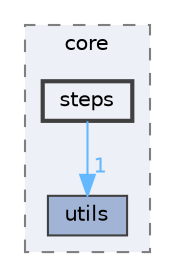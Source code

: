 digraph "techstorm/core/steps"
{
 // LATEX_PDF_SIZE
  bgcolor="transparent";
  edge [fontname=Helvetica,fontsize=10,labelfontname=Helvetica,labelfontsize=10];
  node [fontname=Helvetica,fontsize=10,shape=box,height=0.2,width=0.4];
  compound=true
  subgraph clusterdir_cf837ce2acd7da7bca021b6616dd34cf {
    graph [ bgcolor="#edf0f7", pencolor="grey50", label="core", fontname=Helvetica,fontsize=10 style="filled,dashed", URL="dir_cf837ce2acd7da7bca021b6616dd34cf.html",tooltip=""]
  dir_cbef8ebb2c536ea23d3859c4724eaad1 [label="utils", fillcolor="#a2b4d6", color="grey25", style="filled", URL="dir_cbef8ebb2c536ea23d3859c4724eaad1.html",tooltip=""];
  dir_47e840b8f08adb16eab955a1eb4fcab5 [label="steps", fillcolor="#edf0f7", color="grey25", style="filled,bold", URL="dir_47e840b8f08adb16eab955a1eb4fcab5.html",tooltip=""];
  }
  dir_47e840b8f08adb16eab955a1eb4fcab5->dir_cbef8ebb2c536ea23d3859c4724eaad1 [headlabel="1", labeldistance=1.5 headhref="dir_000128_000139.html" href="dir_000128_000139.html" color="steelblue1" fontcolor="steelblue1"];
}

